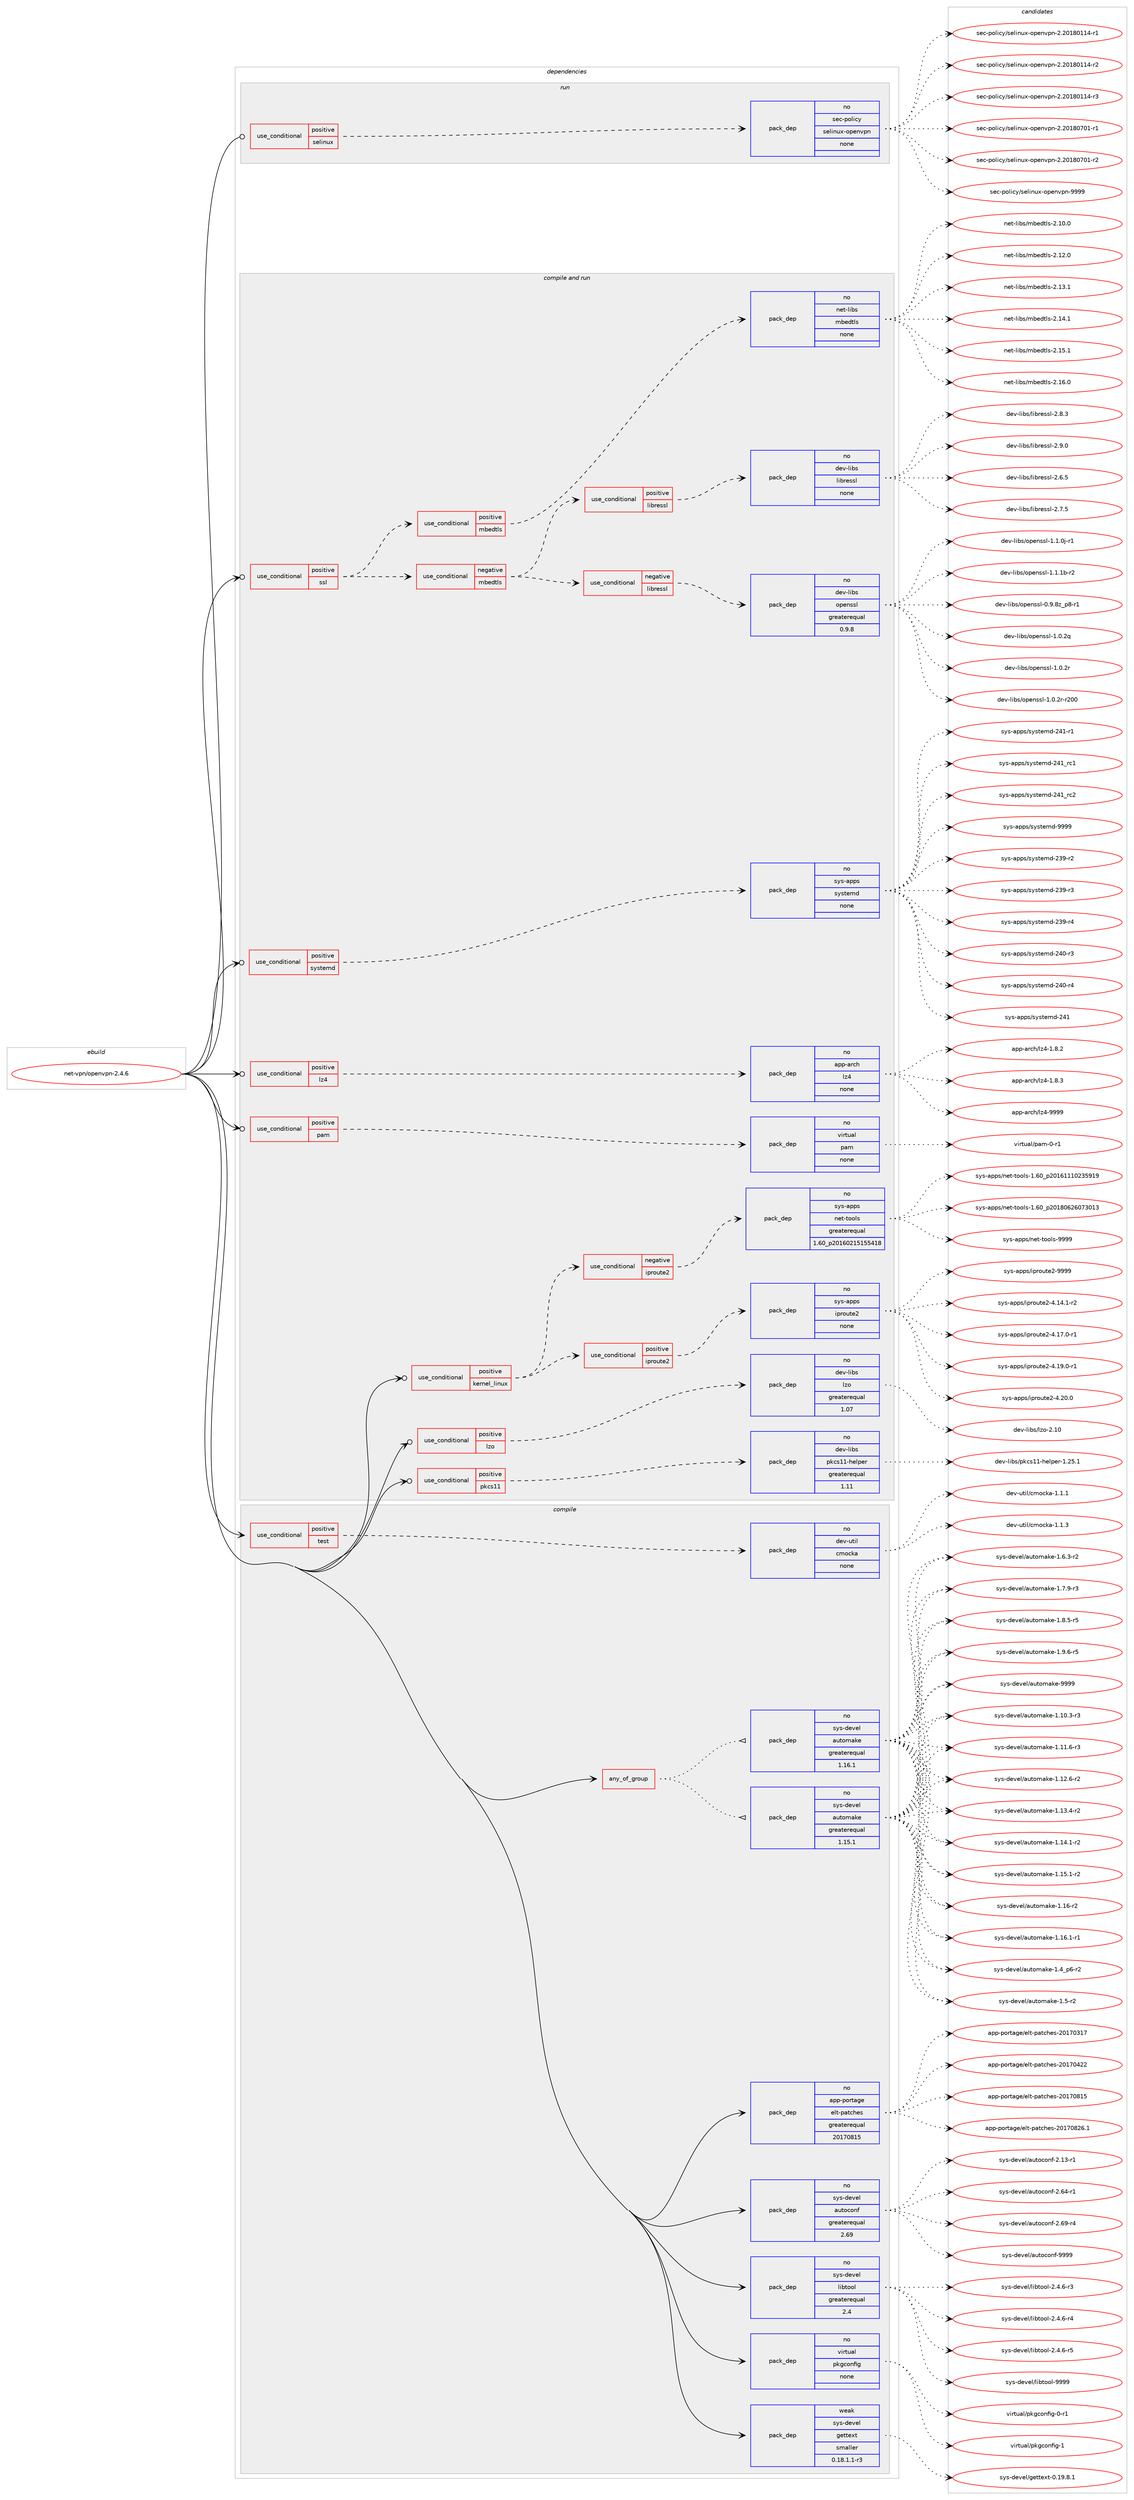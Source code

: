 digraph prolog {

# *************
# Graph options
# *************

newrank=true;
concentrate=true;
compound=true;
graph [rankdir=LR,fontname=Helvetica,fontsize=10,ranksep=1.5];#, ranksep=2.5, nodesep=0.2];
edge  [arrowhead=vee];
node  [fontname=Helvetica,fontsize=10];

# **********
# The ebuild
# **********

subgraph cluster_leftcol {
color=gray;
rank=same;
label=<<i>ebuild</i>>;
id [label="net-vpn/openvpn-2.4.6", color=red, width=4, href="../net-vpn/openvpn-2.4.6.svg"];
}

# ****************
# The dependencies
# ****************

subgraph cluster_midcol {
color=gray;
label=<<i>dependencies</i>>;
subgraph cluster_compile {
fillcolor="#eeeeee";
style=filled;
label=<<i>compile</i>>;
subgraph any26636 {
dependency1679045 [label=<<TABLE BORDER="0" CELLBORDER="1" CELLSPACING="0" CELLPADDING="4"><TR><TD CELLPADDING="10">any_of_group</TD></TR></TABLE>>, shape=none, color=red];subgraph pack1200691 {
dependency1679046 [label=<<TABLE BORDER="0" CELLBORDER="1" CELLSPACING="0" CELLPADDING="4" WIDTH="220"><TR><TD ROWSPAN="6" CELLPADDING="30">pack_dep</TD></TR><TR><TD WIDTH="110">no</TD></TR><TR><TD>sys-devel</TD></TR><TR><TD>automake</TD></TR><TR><TD>greaterequal</TD></TR><TR><TD>1.16.1</TD></TR></TABLE>>, shape=none, color=blue];
}
dependency1679045:e -> dependency1679046:w [weight=20,style="dotted",arrowhead="oinv"];
subgraph pack1200692 {
dependency1679047 [label=<<TABLE BORDER="0" CELLBORDER="1" CELLSPACING="0" CELLPADDING="4" WIDTH="220"><TR><TD ROWSPAN="6" CELLPADDING="30">pack_dep</TD></TR><TR><TD WIDTH="110">no</TD></TR><TR><TD>sys-devel</TD></TR><TR><TD>automake</TD></TR><TR><TD>greaterequal</TD></TR><TR><TD>1.15.1</TD></TR></TABLE>>, shape=none, color=blue];
}
dependency1679045:e -> dependency1679047:w [weight=20,style="dotted",arrowhead="oinv"];
}
id:e -> dependency1679045:w [weight=20,style="solid",arrowhead="vee"];
subgraph cond450879 {
dependency1679048 [label=<<TABLE BORDER="0" CELLBORDER="1" CELLSPACING="0" CELLPADDING="4"><TR><TD ROWSPAN="3" CELLPADDING="10">use_conditional</TD></TR><TR><TD>positive</TD></TR><TR><TD>test</TD></TR></TABLE>>, shape=none, color=red];
subgraph pack1200693 {
dependency1679049 [label=<<TABLE BORDER="0" CELLBORDER="1" CELLSPACING="0" CELLPADDING="4" WIDTH="220"><TR><TD ROWSPAN="6" CELLPADDING="30">pack_dep</TD></TR><TR><TD WIDTH="110">no</TD></TR><TR><TD>dev-util</TD></TR><TR><TD>cmocka</TD></TR><TR><TD>none</TD></TR><TR><TD></TD></TR></TABLE>>, shape=none, color=blue];
}
dependency1679048:e -> dependency1679049:w [weight=20,style="dashed",arrowhead="vee"];
}
id:e -> dependency1679048:w [weight=20,style="solid",arrowhead="vee"];
subgraph pack1200694 {
dependency1679050 [label=<<TABLE BORDER="0" CELLBORDER="1" CELLSPACING="0" CELLPADDING="4" WIDTH="220"><TR><TD ROWSPAN="6" CELLPADDING="30">pack_dep</TD></TR><TR><TD WIDTH="110">no</TD></TR><TR><TD>app-portage</TD></TR><TR><TD>elt-patches</TD></TR><TR><TD>greaterequal</TD></TR><TR><TD>20170815</TD></TR></TABLE>>, shape=none, color=blue];
}
id:e -> dependency1679050:w [weight=20,style="solid",arrowhead="vee"];
subgraph pack1200695 {
dependency1679051 [label=<<TABLE BORDER="0" CELLBORDER="1" CELLSPACING="0" CELLPADDING="4" WIDTH="220"><TR><TD ROWSPAN="6" CELLPADDING="30">pack_dep</TD></TR><TR><TD WIDTH="110">no</TD></TR><TR><TD>sys-devel</TD></TR><TR><TD>autoconf</TD></TR><TR><TD>greaterequal</TD></TR><TR><TD>2.69</TD></TR></TABLE>>, shape=none, color=blue];
}
id:e -> dependency1679051:w [weight=20,style="solid",arrowhead="vee"];
subgraph pack1200696 {
dependency1679052 [label=<<TABLE BORDER="0" CELLBORDER="1" CELLSPACING="0" CELLPADDING="4" WIDTH="220"><TR><TD ROWSPAN="6" CELLPADDING="30">pack_dep</TD></TR><TR><TD WIDTH="110">no</TD></TR><TR><TD>sys-devel</TD></TR><TR><TD>libtool</TD></TR><TR><TD>greaterequal</TD></TR><TR><TD>2.4</TD></TR></TABLE>>, shape=none, color=blue];
}
id:e -> dependency1679052:w [weight=20,style="solid",arrowhead="vee"];
subgraph pack1200697 {
dependency1679053 [label=<<TABLE BORDER="0" CELLBORDER="1" CELLSPACING="0" CELLPADDING="4" WIDTH="220"><TR><TD ROWSPAN="6" CELLPADDING="30">pack_dep</TD></TR><TR><TD WIDTH="110">no</TD></TR><TR><TD>virtual</TD></TR><TR><TD>pkgconfig</TD></TR><TR><TD>none</TD></TR><TR><TD></TD></TR></TABLE>>, shape=none, color=blue];
}
id:e -> dependency1679053:w [weight=20,style="solid",arrowhead="vee"];
subgraph pack1200698 {
dependency1679054 [label=<<TABLE BORDER="0" CELLBORDER="1" CELLSPACING="0" CELLPADDING="4" WIDTH="220"><TR><TD ROWSPAN="6" CELLPADDING="30">pack_dep</TD></TR><TR><TD WIDTH="110">weak</TD></TR><TR><TD>sys-devel</TD></TR><TR><TD>gettext</TD></TR><TR><TD>smaller</TD></TR><TR><TD>0.18.1.1-r3</TD></TR></TABLE>>, shape=none, color=blue];
}
id:e -> dependency1679054:w [weight=20,style="solid",arrowhead="vee"];
}
subgraph cluster_compileandrun {
fillcolor="#eeeeee";
style=filled;
label=<<i>compile and run</i>>;
subgraph cond450880 {
dependency1679055 [label=<<TABLE BORDER="0" CELLBORDER="1" CELLSPACING="0" CELLPADDING="4"><TR><TD ROWSPAN="3" CELLPADDING="10">use_conditional</TD></TR><TR><TD>positive</TD></TR><TR><TD>kernel_linux</TD></TR></TABLE>>, shape=none, color=red];
subgraph cond450881 {
dependency1679056 [label=<<TABLE BORDER="0" CELLBORDER="1" CELLSPACING="0" CELLPADDING="4"><TR><TD ROWSPAN="3" CELLPADDING="10">use_conditional</TD></TR><TR><TD>positive</TD></TR><TR><TD>iproute2</TD></TR></TABLE>>, shape=none, color=red];
subgraph pack1200699 {
dependency1679057 [label=<<TABLE BORDER="0" CELLBORDER="1" CELLSPACING="0" CELLPADDING="4" WIDTH="220"><TR><TD ROWSPAN="6" CELLPADDING="30">pack_dep</TD></TR><TR><TD WIDTH="110">no</TD></TR><TR><TD>sys-apps</TD></TR><TR><TD>iproute2</TD></TR><TR><TD>none</TD></TR><TR><TD></TD></TR></TABLE>>, shape=none, color=blue];
}
dependency1679056:e -> dependency1679057:w [weight=20,style="dashed",arrowhead="vee"];
}
dependency1679055:e -> dependency1679056:w [weight=20,style="dashed",arrowhead="vee"];
subgraph cond450882 {
dependency1679058 [label=<<TABLE BORDER="0" CELLBORDER="1" CELLSPACING="0" CELLPADDING="4"><TR><TD ROWSPAN="3" CELLPADDING="10">use_conditional</TD></TR><TR><TD>negative</TD></TR><TR><TD>iproute2</TD></TR></TABLE>>, shape=none, color=red];
subgraph pack1200700 {
dependency1679059 [label=<<TABLE BORDER="0" CELLBORDER="1" CELLSPACING="0" CELLPADDING="4" WIDTH="220"><TR><TD ROWSPAN="6" CELLPADDING="30">pack_dep</TD></TR><TR><TD WIDTH="110">no</TD></TR><TR><TD>sys-apps</TD></TR><TR><TD>net-tools</TD></TR><TR><TD>greaterequal</TD></TR><TR><TD>1.60_p20160215155418</TD></TR></TABLE>>, shape=none, color=blue];
}
dependency1679058:e -> dependency1679059:w [weight=20,style="dashed",arrowhead="vee"];
}
dependency1679055:e -> dependency1679058:w [weight=20,style="dashed",arrowhead="vee"];
}
id:e -> dependency1679055:w [weight=20,style="solid",arrowhead="odotvee"];
subgraph cond450883 {
dependency1679060 [label=<<TABLE BORDER="0" CELLBORDER="1" CELLSPACING="0" CELLPADDING="4"><TR><TD ROWSPAN="3" CELLPADDING="10">use_conditional</TD></TR><TR><TD>positive</TD></TR><TR><TD>lz4</TD></TR></TABLE>>, shape=none, color=red];
subgraph pack1200701 {
dependency1679061 [label=<<TABLE BORDER="0" CELLBORDER="1" CELLSPACING="0" CELLPADDING="4" WIDTH="220"><TR><TD ROWSPAN="6" CELLPADDING="30">pack_dep</TD></TR><TR><TD WIDTH="110">no</TD></TR><TR><TD>app-arch</TD></TR><TR><TD>lz4</TD></TR><TR><TD>none</TD></TR><TR><TD></TD></TR></TABLE>>, shape=none, color=blue];
}
dependency1679060:e -> dependency1679061:w [weight=20,style="dashed",arrowhead="vee"];
}
id:e -> dependency1679060:w [weight=20,style="solid",arrowhead="odotvee"];
subgraph cond450884 {
dependency1679062 [label=<<TABLE BORDER="0" CELLBORDER="1" CELLSPACING="0" CELLPADDING="4"><TR><TD ROWSPAN="3" CELLPADDING="10">use_conditional</TD></TR><TR><TD>positive</TD></TR><TR><TD>lzo</TD></TR></TABLE>>, shape=none, color=red];
subgraph pack1200702 {
dependency1679063 [label=<<TABLE BORDER="0" CELLBORDER="1" CELLSPACING="0" CELLPADDING="4" WIDTH="220"><TR><TD ROWSPAN="6" CELLPADDING="30">pack_dep</TD></TR><TR><TD WIDTH="110">no</TD></TR><TR><TD>dev-libs</TD></TR><TR><TD>lzo</TD></TR><TR><TD>greaterequal</TD></TR><TR><TD>1.07</TD></TR></TABLE>>, shape=none, color=blue];
}
dependency1679062:e -> dependency1679063:w [weight=20,style="dashed",arrowhead="vee"];
}
id:e -> dependency1679062:w [weight=20,style="solid",arrowhead="odotvee"];
subgraph cond450885 {
dependency1679064 [label=<<TABLE BORDER="0" CELLBORDER="1" CELLSPACING="0" CELLPADDING="4"><TR><TD ROWSPAN="3" CELLPADDING="10">use_conditional</TD></TR><TR><TD>positive</TD></TR><TR><TD>pam</TD></TR></TABLE>>, shape=none, color=red];
subgraph pack1200703 {
dependency1679065 [label=<<TABLE BORDER="0" CELLBORDER="1" CELLSPACING="0" CELLPADDING="4" WIDTH="220"><TR><TD ROWSPAN="6" CELLPADDING="30">pack_dep</TD></TR><TR><TD WIDTH="110">no</TD></TR><TR><TD>virtual</TD></TR><TR><TD>pam</TD></TR><TR><TD>none</TD></TR><TR><TD></TD></TR></TABLE>>, shape=none, color=blue];
}
dependency1679064:e -> dependency1679065:w [weight=20,style="dashed",arrowhead="vee"];
}
id:e -> dependency1679064:w [weight=20,style="solid",arrowhead="odotvee"];
subgraph cond450886 {
dependency1679066 [label=<<TABLE BORDER="0" CELLBORDER="1" CELLSPACING="0" CELLPADDING="4"><TR><TD ROWSPAN="3" CELLPADDING="10">use_conditional</TD></TR><TR><TD>positive</TD></TR><TR><TD>pkcs11</TD></TR></TABLE>>, shape=none, color=red];
subgraph pack1200704 {
dependency1679067 [label=<<TABLE BORDER="0" CELLBORDER="1" CELLSPACING="0" CELLPADDING="4" WIDTH="220"><TR><TD ROWSPAN="6" CELLPADDING="30">pack_dep</TD></TR><TR><TD WIDTH="110">no</TD></TR><TR><TD>dev-libs</TD></TR><TR><TD>pkcs11-helper</TD></TR><TR><TD>greaterequal</TD></TR><TR><TD>1.11</TD></TR></TABLE>>, shape=none, color=blue];
}
dependency1679066:e -> dependency1679067:w [weight=20,style="dashed",arrowhead="vee"];
}
id:e -> dependency1679066:w [weight=20,style="solid",arrowhead="odotvee"];
subgraph cond450887 {
dependency1679068 [label=<<TABLE BORDER="0" CELLBORDER="1" CELLSPACING="0" CELLPADDING="4"><TR><TD ROWSPAN="3" CELLPADDING="10">use_conditional</TD></TR><TR><TD>positive</TD></TR><TR><TD>ssl</TD></TR></TABLE>>, shape=none, color=red];
subgraph cond450888 {
dependency1679069 [label=<<TABLE BORDER="0" CELLBORDER="1" CELLSPACING="0" CELLPADDING="4"><TR><TD ROWSPAN="3" CELLPADDING="10">use_conditional</TD></TR><TR><TD>negative</TD></TR><TR><TD>mbedtls</TD></TR></TABLE>>, shape=none, color=red];
subgraph cond450889 {
dependency1679070 [label=<<TABLE BORDER="0" CELLBORDER="1" CELLSPACING="0" CELLPADDING="4"><TR><TD ROWSPAN="3" CELLPADDING="10">use_conditional</TD></TR><TR><TD>negative</TD></TR><TR><TD>libressl</TD></TR></TABLE>>, shape=none, color=red];
subgraph pack1200705 {
dependency1679071 [label=<<TABLE BORDER="0" CELLBORDER="1" CELLSPACING="0" CELLPADDING="4" WIDTH="220"><TR><TD ROWSPAN="6" CELLPADDING="30">pack_dep</TD></TR><TR><TD WIDTH="110">no</TD></TR><TR><TD>dev-libs</TD></TR><TR><TD>openssl</TD></TR><TR><TD>greaterequal</TD></TR><TR><TD>0.9.8</TD></TR></TABLE>>, shape=none, color=blue];
}
dependency1679070:e -> dependency1679071:w [weight=20,style="dashed",arrowhead="vee"];
}
dependency1679069:e -> dependency1679070:w [weight=20,style="dashed",arrowhead="vee"];
subgraph cond450890 {
dependency1679072 [label=<<TABLE BORDER="0" CELLBORDER="1" CELLSPACING="0" CELLPADDING="4"><TR><TD ROWSPAN="3" CELLPADDING="10">use_conditional</TD></TR><TR><TD>positive</TD></TR><TR><TD>libressl</TD></TR></TABLE>>, shape=none, color=red];
subgraph pack1200706 {
dependency1679073 [label=<<TABLE BORDER="0" CELLBORDER="1" CELLSPACING="0" CELLPADDING="4" WIDTH="220"><TR><TD ROWSPAN="6" CELLPADDING="30">pack_dep</TD></TR><TR><TD WIDTH="110">no</TD></TR><TR><TD>dev-libs</TD></TR><TR><TD>libressl</TD></TR><TR><TD>none</TD></TR><TR><TD></TD></TR></TABLE>>, shape=none, color=blue];
}
dependency1679072:e -> dependency1679073:w [weight=20,style="dashed",arrowhead="vee"];
}
dependency1679069:e -> dependency1679072:w [weight=20,style="dashed",arrowhead="vee"];
}
dependency1679068:e -> dependency1679069:w [weight=20,style="dashed",arrowhead="vee"];
subgraph cond450891 {
dependency1679074 [label=<<TABLE BORDER="0" CELLBORDER="1" CELLSPACING="0" CELLPADDING="4"><TR><TD ROWSPAN="3" CELLPADDING="10">use_conditional</TD></TR><TR><TD>positive</TD></TR><TR><TD>mbedtls</TD></TR></TABLE>>, shape=none, color=red];
subgraph pack1200707 {
dependency1679075 [label=<<TABLE BORDER="0" CELLBORDER="1" CELLSPACING="0" CELLPADDING="4" WIDTH="220"><TR><TD ROWSPAN="6" CELLPADDING="30">pack_dep</TD></TR><TR><TD WIDTH="110">no</TD></TR><TR><TD>net-libs</TD></TR><TR><TD>mbedtls</TD></TR><TR><TD>none</TD></TR><TR><TD></TD></TR></TABLE>>, shape=none, color=blue];
}
dependency1679074:e -> dependency1679075:w [weight=20,style="dashed",arrowhead="vee"];
}
dependency1679068:e -> dependency1679074:w [weight=20,style="dashed",arrowhead="vee"];
}
id:e -> dependency1679068:w [weight=20,style="solid",arrowhead="odotvee"];
subgraph cond450892 {
dependency1679076 [label=<<TABLE BORDER="0" CELLBORDER="1" CELLSPACING="0" CELLPADDING="4"><TR><TD ROWSPAN="3" CELLPADDING="10">use_conditional</TD></TR><TR><TD>positive</TD></TR><TR><TD>systemd</TD></TR></TABLE>>, shape=none, color=red];
subgraph pack1200708 {
dependency1679077 [label=<<TABLE BORDER="0" CELLBORDER="1" CELLSPACING="0" CELLPADDING="4" WIDTH="220"><TR><TD ROWSPAN="6" CELLPADDING="30">pack_dep</TD></TR><TR><TD WIDTH="110">no</TD></TR><TR><TD>sys-apps</TD></TR><TR><TD>systemd</TD></TR><TR><TD>none</TD></TR><TR><TD></TD></TR></TABLE>>, shape=none, color=blue];
}
dependency1679076:e -> dependency1679077:w [weight=20,style="dashed",arrowhead="vee"];
}
id:e -> dependency1679076:w [weight=20,style="solid",arrowhead="odotvee"];
}
subgraph cluster_run {
fillcolor="#eeeeee";
style=filled;
label=<<i>run</i>>;
subgraph cond450893 {
dependency1679078 [label=<<TABLE BORDER="0" CELLBORDER="1" CELLSPACING="0" CELLPADDING="4"><TR><TD ROWSPAN="3" CELLPADDING="10">use_conditional</TD></TR><TR><TD>positive</TD></TR><TR><TD>selinux</TD></TR></TABLE>>, shape=none, color=red];
subgraph pack1200709 {
dependency1679079 [label=<<TABLE BORDER="0" CELLBORDER="1" CELLSPACING="0" CELLPADDING="4" WIDTH="220"><TR><TD ROWSPAN="6" CELLPADDING="30">pack_dep</TD></TR><TR><TD WIDTH="110">no</TD></TR><TR><TD>sec-policy</TD></TR><TR><TD>selinux-openvpn</TD></TR><TR><TD>none</TD></TR><TR><TD></TD></TR></TABLE>>, shape=none, color=blue];
}
dependency1679078:e -> dependency1679079:w [weight=20,style="dashed",arrowhead="vee"];
}
id:e -> dependency1679078:w [weight=20,style="solid",arrowhead="odot"];
}
}

# **************
# The candidates
# **************

subgraph cluster_choices {
rank=same;
color=gray;
label=<<i>candidates</i>>;

subgraph choice1200691 {
color=black;
nodesep=1;
choice11512111545100101118101108479711711611110997107101454946494846514511451 [label="sys-devel/automake-1.10.3-r3", color=red, width=4,href="../sys-devel/automake-1.10.3-r3.svg"];
choice11512111545100101118101108479711711611110997107101454946494946544511451 [label="sys-devel/automake-1.11.6-r3", color=red, width=4,href="../sys-devel/automake-1.11.6-r3.svg"];
choice11512111545100101118101108479711711611110997107101454946495046544511450 [label="sys-devel/automake-1.12.6-r2", color=red, width=4,href="../sys-devel/automake-1.12.6-r2.svg"];
choice11512111545100101118101108479711711611110997107101454946495146524511450 [label="sys-devel/automake-1.13.4-r2", color=red, width=4,href="../sys-devel/automake-1.13.4-r2.svg"];
choice11512111545100101118101108479711711611110997107101454946495246494511450 [label="sys-devel/automake-1.14.1-r2", color=red, width=4,href="../sys-devel/automake-1.14.1-r2.svg"];
choice11512111545100101118101108479711711611110997107101454946495346494511450 [label="sys-devel/automake-1.15.1-r2", color=red, width=4,href="../sys-devel/automake-1.15.1-r2.svg"];
choice1151211154510010111810110847971171161111099710710145494649544511450 [label="sys-devel/automake-1.16-r2", color=red, width=4,href="../sys-devel/automake-1.16-r2.svg"];
choice11512111545100101118101108479711711611110997107101454946495446494511449 [label="sys-devel/automake-1.16.1-r1", color=red, width=4,href="../sys-devel/automake-1.16.1-r1.svg"];
choice115121115451001011181011084797117116111109971071014549465295112544511450 [label="sys-devel/automake-1.4_p6-r2", color=red, width=4,href="../sys-devel/automake-1.4_p6-r2.svg"];
choice11512111545100101118101108479711711611110997107101454946534511450 [label="sys-devel/automake-1.5-r2", color=red, width=4,href="../sys-devel/automake-1.5-r2.svg"];
choice115121115451001011181011084797117116111109971071014549465446514511450 [label="sys-devel/automake-1.6.3-r2", color=red, width=4,href="../sys-devel/automake-1.6.3-r2.svg"];
choice115121115451001011181011084797117116111109971071014549465546574511451 [label="sys-devel/automake-1.7.9-r3", color=red, width=4,href="../sys-devel/automake-1.7.9-r3.svg"];
choice115121115451001011181011084797117116111109971071014549465646534511453 [label="sys-devel/automake-1.8.5-r5", color=red, width=4,href="../sys-devel/automake-1.8.5-r5.svg"];
choice115121115451001011181011084797117116111109971071014549465746544511453 [label="sys-devel/automake-1.9.6-r5", color=red, width=4,href="../sys-devel/automake-1.9.6-r5.svg"];
choice115121115451001011181011084797117116111109971071014557575757 [label="sys-devel/automake-9999", color=red, width=4,href="../sys-devel/automake-9999.svg"];
dependency1679046:e -> choice11512111545100101118101108479711711611110997107101454946494846514511451:w [style=dotted,weight="100"];
dependency1679046:e -> choice11512111545100101118101108479711711611110997107101454946494946544511451:w [style=dotted,weight="100"];
dependency1679046:e -> choice11512111545100101118101108479711711611110997107101454946495046544511450:w [style=dotted,weight="100"];
dependency1679046:e -> choice11512111545100101118101108479711711611110997107101454946495146524511450:w [style=dotted,weight="100"];
dependency1679046:e -> choice11512111545100101118101108479711711611110997107101454946495246494511450:w [style=dotted,weight="100"];
dependency1679046:e -> choice11512111545100101118101108479711711611110997107101454946495346494511450:w [style=dotted,weight="100"];
dependency1679046:e -> choice1151211154510010111810110847971171161111099710710145494649544511450:w [style=dotted,weight="100"];
dependency1679046:e -> choice11512111545100101118101108479711711611110997107101454946495446494511449:w [style=dotted,weight="100"];
dependency1679046:e -> choice115121115451001011181011084797117116111109971071014549465295112544511450:w [style=dotted,weight="100"];
dependency1679046:e -> choice11512111545100101118101108479711711611110997107101454946534511450:w [style=dotted,weight="100"];
dependency1679046:e -> choice115121115451001011181011084797117116111109971071014549465446514511450:w [style=dotted,weight="100"];
dependency1679046:e -> choice115121115451001011181011084797117116111109971071014549465546574511451:w [style=dotted,weight="100"];
dependency1679046:e -> choice115121115451001011181011084797117116111109971071014549465646534511453:w [style=dotted,weight="100"];
dependency1679046:e -> choice115121115451001011181011084797117116111109971071014549465746544511453:w [style=dotted,weight="100"];
dependency1679046:e -> choice115121115451001011181011084797117116111109971071014557575757:w [style=dotted,weight="100"];
}
subgraph choice1200692 {
color=black;
nodesep=1;
choice11512111545100101118101108479711711611110997107101454946494846514511451 [label="sys-devel/automake-1.10.3-r3", color=red, width=4,href="../sys-devel/automake-1.10.3-r3.svg"];
choice11512111545100101118101108479711711611110997107101454946494946544511451 [label="sys-devel/automake-1.11.6-r3", color=red, width=4,href="../sys-devel/automake-1.11.6-r3.svg"];
choice11512111545100101118101108479711711611110997107101454946495046544511450 [label="sys-devel/automake-1.12.6-r2", color=red, width=4,href="../sys-devel/automake-1.12.6-r2.svg"];
choice11512111545100101118101108479711711611110997107101454946495146524511450 [label="sys-devel/automake-1.13.4-r2", color=red, width=4,href="../sys-devel/automake-1.13.4-r2.svg"];
choice11512111545100101118101108479711711611110997107101454946495246494511450 [label="sys-devel/automake-1.14.1-r2", color=red, width=4,href="../sys-devel/automake-1.14.1-r2.svg"];
choice11512111545100101118101108479711711611110997107101454946495346494511450 [label="sys-devel/automake-1.15.1-r2", color=red, width=4,href="../sys-devel/automake-1.15.1-r2.svg"];
choice1151211154510010111810110847971171161111099710710145494649544511450 [label="sys-devel/automake-1.16-r2", color=red, width=4,href="../sys-devel/automake-1.16-r2.svg"];
choice11512111545100101118101108479711711611110997107101454946495446494511449 [label="sys-devel/automake-1.16.1-r1", color=red, width=4,href="../sys-devel/automake-1.16.1-r1.svg"];
choice115121115451001011181011084797117116111109971071014549465295112544511450 [label="sys-devel/automake-1.4_p6-r2", color=red, width=4,href="../sys-devel/automake-1.4_p6-r2.svg"];
choice11512111545100101118101108479711711611110997107101454946534511450 [label="sys-devel/automake-1.5-r2", color=red, width=4,href="../sys-devel/automake-1.5-r2.svg"];
choice115121115451001011181011084797117116111109971071014549465446514511450 [label="sys-devel/automake-1.6.3-r2", color=red, width=4,href="../sys-devel/automake-1.6.3-r2.svg"];
choice115121115451001011181011084797117116111109971071014549465546574511451 [label="sys-devel/automake-1.7.9-r3", color=red, width=4,href="../sys-devel/automake-1.7.9-r3.svg"];
choice115121115451001011181011084797117116111109971071014549465646534511453 [label="sys-devel/automake-1.8.5-r5", color=red, width=4,href="../sys-devel/automake-1.8.5-r5.svg"];
choice115121115451001011181011084797117116111109971071014549465746544511453 [label="sys-devel/automake-1.9.6-r5", color=red, width=4,href="../sys-devel/automake-1.9.6-r5.svg"];
choice115121115451001011181011084797117116111109971071014557575757 [label="sys-devel/automake-9999", color=red, width=4,href="../sys-devel/automake-9999.svg"];
dependency1679047:e -> choice11512111545100101118101108479711711611110997107101454946494846514511451:w [style=dotted,weight="100"];
dependency1679047:e -> choice11512111545100101118101108479711711611110997107101454946494946544511451:w [style=dotted,weight="100"];
dependency1679047:e -> choice11512111545100101118101108479711711611110997107101454946495046544511450:w [style=dotted,weight="100"];
dependency1679047:e -> choice11512111545100101118101108479711711611110997107101454946495146524511450:w [style=dotted,weight="100"];
dependency1679047:e -> choice11512111545100101118101108479711711611110997107101454946495246494511450:w [style=dotted,weight="100"];
dependency1679047:e -> choice11512111545100101118101108479711711611110997107101454946495346494511450:w [style=dotted,weight="100"];
dependency1679047:e -> choice1151211154510010111810110847971171161111099710710145494649544511450:w [style=dotted,weight="100"];
dependency1679047:e -> choice11512111545100101118101108479711711611110997107101454946495446494511449:w [style=dotted,weight="100"];
dependency1679047:e -> choice115121115451001011181011084797117116111109971071014549465295112544511450:w [style=dotted,weight="100"];
dependency1679047:e -> choice11512111545100101118101108479711711611110997107101454946534511450:w [style=dotted,weight="100"];
dependency1679047:e -> choice115121115451001011181011084797117116111109971071014549465446514511450:w [style=dotted,weight="100"];
dependency1679047:e -> choice115121115451001011181011084797117116111109971071014549465546574511451:w [style=dotted,weight="100"];
dependency1679047:e -> choice115121115451001011181011084797117116111109971071014549465646534511453:w [style=dotted,weight="100"];
dependency1679047:e -> choice115121115451001011181011084797117116111109971071014549465746544511453:w [style=dotted,weight="100"];
dependency1679047:e -> choice115121115451001011181011084797117116111109971071014557575757:w [style=dotted,weight="100"];
}
subgraph choice1200693 {
color=black;
nodesep=1;
choice1001011184511711610510847991091119910797454946494649 [label="dev-util/cmocka-1.1.1", color=red, width=4,href="../dev-util/cmocka-1.1.1.svg"];
choice1001011184511711610510847991091119910797454946494651 [label="dev-util/cmocka-1.1.3", color=red, width=4,href="../dev-util/cmocka-1.1.3.svg"];
dependency1679049:e -> choice1001011184511711610510847991091119910797454946494649:w [style=dotted,weight="100"];
dependency1679049:e -> choice1001011184511711610510847991091119910797454946494651:w [style=dotted,weight="100"];
}
subgraph choice1200694 {
color=black;
nodesep=1;
choice97112112451121111141169710310147101108116451129711699104101115455048495548514955 [label="app-portage/elt-patches-20170317", color=red, width=4,href="../app-portage/elt-patches-20170317.svg"];
choice97112112451121111141169710310147101108116451129711699104101115455048495548525050 [label="app-portage/elt-patches-20170422", color=red, width=4,href="../app-portage/elt-patches-20170422.svg"];
choice97112112451121111141169710310147101108116451129711699104101115455048495548564953 [label="app-portage/elt-patches-20170815", color=red, width=4,href="../app-portage/elt-patches-20170815.svg"];
choice971121124511211111411697103101471011081164511297116991041011154550484955485650544649 [label="app-portage/elt-patches-20170826.1", color=red, width=4,href="../app-portage/elt-patches-20170826.1.svg"];
dependency1679050:e -> choice97112112451121111141169710310147101108116451129711699104101115455048495548514955:w [style=dotted,weight="100"];
dependency1679050:e -> choice97112112451121111141169710310147101108116451129711699104101115455048495548525050:w [style=dotted,weight="100"];
dependency1679050:e -> choice97112112451121111141169710310147101108116451129711699104101115455048495548564953:w [style=dotted,weight="100"];
dependency1679050:e -> choice971121124511211111411697103101471011081164511297116991041011154550484955485650544649:w [style=dotted,weight="100"];
}
subgraph choice1200695 {
color=black;
nodesep=1;
choice1151211154510010111810110847971171161119911111010245504649514511449 [label="sys-devel/autoconf-2.13-r1", color=red, width=4,href="../sys-devel/autoconf-2.13-r1.svg"];
choice1151211154510010111810110847971171161119911111010245504654524511449 [label="sys-devel/autoconf-2.64-r1", color=red, width=4,href="../sys-devel/autoconf-2.64-r1.svg"];
choice1151211154510010111810110847971171161119911111010245504654574511452 [label="sys-devel/autoconf-2.69-r4", color=red, width=4,href="../sys-devel/autoconf-2.69-r4.svg"];
choice115121115451001011181011084797117116111991111101024557575757 [label="sys-devel/autoconf-9999", color=red, width=4,href="../sys-devel/autoconf-9999.svg"];
dependency1679051:e -> choice1151211154510010111810110847971171161119911111010245504649514511449:w [style=dotted,weight="100"];
dependency1679051:e -> choice1151211154510010111810110847971171161119911111010245504654524511449:w [style=dotted,weight="100"];
dependency1679051:e -> choice1151211154510010111810110847971171161119911111010245504654574511452:w [style=dotted,weight="100"];
dependency1679051:e -> choice115121115451001011181011084797117116111991111101024557575757:w [style=dotted,weight="100"];
}
subgraph choice1200696 {
color=black;
nodesep=1;
choice1151211154510010111810110847108105981161111111084550465246544511451 [label="sys-devel/libtool-2.4.6-r3", color=red, width=4,href="../sys-devel/libtool-2.4.6-r3.svg"];
choice1151211154510010111810110847108105981161111111084550465246544511452 [label="sys-devel/libtool-2.4.6-r4", color=red, width=4,href="../sys-devel/libtool-2.4.6-r4.svg"];
choice1151211154510010111810110847108105981161111111084550465246544511453 [label="sys-devel/libtool-2.4.6-r5", color=red, width=4,href="../sys-devel/libtool-2.4.6-r5.svg"];
choice1151211154510010111810110847108105981161111111084557575757 [label="sys-devel/libtool-9999", color=red, width=4,href="../sys-devel/libtool-9999.svg"];
dependency1679052:e -> choice1151211154510010111810110847108105981161111111084550465246544511451:w [style=dotted,weight="100"];
dependency1679052:e -> choice1151211154510010111810110847108105981161111111084550465246544511452:w [style=dotted,weight="100"];
dependency1679052:e -> choice1151211154510010111810110847108105981161111111084550465246544511453:w [style=dotted,weight="100"];
dependency1679052:e -> choice1151211154510010111810110847108105981161111111084557575757:w [style=dotted,weight="100"];
}
subgraph choice1200697 {
color=black;
nodesep=1;
choice11810511411611797108471121071039911111010210510345484511449 [label="virtual/pkgconfig-0-r1", color=red, width=4,href="../virtual/pkgconfig-0-r1.svg"];
choice1181051141161179710847112107103991111101021051034549 [label="virtual/pkgconfig-1", color=red, width=4,href="../virtual/pkgconfig-1.svg"];
dependency1679053:e -> choice11810511411611797108471121071039911111010210510345484511449:w [style=dotted,weight="100"];
dependency1679053:e -> choice1181051141161179710847112107103991111101021051034549:w [style=dotted,weight="100"];
}
subgraph choice1200698 {
color=black;
nodesep=1;
choice1151211154510010111810110847103101116116101120116454846495746564649 [label="sys-devel/gettext-0.19.8.1", color=red, width=4,href="../sys-devel/gettext-0.19.8.1.svg"];
dependency1679054:e -> choice1151211154510010111810110847103101116116101120116454846495746564649:w [style=dotted,weight="100"];
}
subgraph choice1200699 {
color=black;
nodesep=1;
choice11512111545971121121154710511211411111711610150455246495246494511450 [label="sys-apps/iproute2-4.14.1-r2", color=red, width=4,href="../sys-apps/iproute2-4.14.1-r2.svg"];
choice11512111545971121121154710511211411111711610150455246495546484511449 [label="sys-apps/iproute2-4.17.0-r1", color=red, width=4,href="../sys-apps/iproute2-4.17.0-r1.svg"];
choice11512111545971121121154710511211411111711610150455246495746484511449 [label="sys-apps/iproute2-4.19.0-r1", color=red, width=4,href="../sys-apps/iproute2-4.19.0-r1.svg"];
choice1151211154597112112115471051121141111171161015045524650484648 [label="sys-apps/iproute2-4.20.0", color=red, width=4,href="../sys-apps/iproute2-4.20.0.svg"];
choice115121115459711211211547105112114111117116101504557575757 [label="sys-apps/iproute2-9999", color=red, width=4,href="../sys-apps/iproute2-9999.svg"];
dependency1679057:e -> choice11512111545971121121154710511211411111711610150455246495246494511450:w [style=dotted,weight="100"];
dependency1679057:e -> choice11512111545971121121154710511211411111711610150455246495546484511449:w [style=dotted,weight="100"];
dependency1679057:e -> choice11512111545971121121154710511211411111711610150455246495746484511449:w [style=dotted,weight="100"];
dependency1679057:e -> choice1151211154597112112115471051121141111171161015045524650484648:w [style=dotted,weight="100"];
dependency1679057:e -> choice115121115459711211211547105112114111117116101504557575757:w [style=dotted,weight="100"];
}
subgraph choice1200700 {
color=black;
nodesep=1;
choice115121115459711211211547110101116451161111111081154549465448951125048495449494948505153574957 [label="sys-apps/net-tools-1.60_p20161110235919", color=red, width=4,href="../sys-apps/net-tools-1.60_p20161110235919.svg"];
choice115121115459711211211547110101116451161111111081154549465448951125048495648545054485551484951 [label="sys-apps/net-tools-1.60_p20180626073013", color=red, width=4,href="../sys-apps/net-tools-1.60_p20180626073013.svg"];
choice115121115459711211211547110101116451161111111081154557575757 [label="sys-apps/net-tools-9999", color=red, width=4,href="../sys-apps/net-tools-9999.svg"];
dependency1679059:e -> choice115121115459711211211547110101116451161111111081154549465448951125048495449494948505153574957:w [style=dotted,weight="100"];
dependency1679059:e -> choice115121115459711211211547110101116451161111111081154549465448951125048495648545054485551484951:w [style=dotted,weight="100"];
dependency1679059:e -> choice115121115459711211211547110101116451161111111081154557575757:w [style=dotted,weight="100"];
}
subgraph choice1200701 {
color=black;
nodesep=1;
choice971121124597114991044710812252454946564650 [label="app-arch/lz4-1.8.2", color=red, width=4,href="../app-arch/lz4-1.8.2.svg"];
choice971121124597114991044710812252454946564651 [label="app-arch/lz4-1.8.3", color=red, width=4,href="../app-arch/lz4-1.8.3.svg"];
choice9711211245971149910447108122524557575757 [label="app-arch/lz4-9999", color=red, width=4,href="../app-arch/lz4-9999.svg"];
dependency1679061:e -> choice971121124597114991044710812252454946564650:w [style=dotted,weight="100"];
dependency1679061:e -> choice971121124597114991044710812252454946564651:w [style=dotted,weight="100"];
dependency1679061:e -> choice9711211245971149910447108122524557575757:w [style=dotted,weight="100"];
}
subgraph choice1200702 {
color=black;
nodesep=1;
choice1001011184510810598115471081221114550464948 [label="dev-libs/lzo-2.10", color=red, width=4,href="../dev-libs/lzo-2.10.svg"];
dependency1679063:e -> choice1001011184510810598115471081221114550464948:w [style=dotted,weight="100"];
}
subgraph choice1200703 {
color=black;
nodesep=1;
choice11810511411611797108471129710945484511449 [label="virtual/pam-0-r1", color=red, width=4,href="../virtual/pam-0-r1.svg"];
dependency1679065:e -> choice11810511411611797108471129710945484511449:w [style=dotted,weight="100"];
}
subgraph choice1200704 {
color=black;
nodesep=1;
choice1001011184510810598115471121079911549494510410110811210111445494650534649 [label="dev-libs/pkcs11-helper-1.25.1", color=red, width=4,href="../dev-libs/pkcs11-helper-1.25.1.svg"];
dependency1679067:e -> choice1001011184510810598115471121079911549494510410110811210111445494650534649:w [style=dotted,weight="100"];
}
subgraph choice1200705 {
color=black;
nodesep=1;
choice10010111845108105981154711111210111011511510845484657465612295112564511449 [label="dev-libs/openssl-0.9.8z_p8-r1", color=red, width=4,href="../dev-libs/openssl-0.9.8z_p8-r1.svg"];
choice100101118451081059811547111112101110115115108454946484650113 [label="dev-libs/openssl-1.0.2q", color=red, width=4,href="../dev-libs/openssl-1.0.2q.svg"];
choice100101118451081059811547111112101110115115108454946484650114 [label="dev-libs/openssl-1.0.2r", color=red, width=4,href="../dev-libs/openssl-1.0.2r.svg"];
choice10010111845108105981154711111210111011511510845494648465011445114504848 [label="dev-libs/openssl-1.0.2r-r200", color=red, width=4,href="../dev-libs/openssl-1.0.2r-r200.svg"];
choice1001011184510810598115471111121011101151151084549464946481064511449 [label="dev-libs/openssl-1.1.0j-r1", color=red, width=4,href="../dev-libs/openssl-1.1.0j-r1.svg"];
choice100101118451081059811547111112101110115115108454946494649984511450 [label="dev-libs/openssl-1.1.1b-r2", color=red, width=4,href="../dev-libs/openssl-1.1.1b-r2.svg"];
dependency1679071:e -> choice10010111845108105981154711111210111011511510845484657465612295112564511449:w [style=dotted,weight="100"];
dependency1679071:e -> choice100101118451081059811547111112101110115115108454946484650113:w [style=dotted,weight="100"];
dependency1679071:e -> choice100101118451081059811547111112101110115115108454946484650114:w [style=dotted,weight="100"];
dependency1679071:e -> choice10010111845108105981154711111210111011511510845494648465011445114504848:w [style=dotted,weight="100"];
dependency1679071:e -> choice1001011184510810598115471111121011101151151084549464946481064511449:w [style=dotted,weight="100"];
dependency1679071:e -> choice100101118451081059811547111112101110115115108454946494649984511450:w [style=dotted,weight="100"];
}
subgraph choice1200706 {
color=black;
nodesep=1;
choice10010111845108105981154710810598114101115115108455046544653 [label="dev-libs/libressl-2.6.5", color=red, width=4,href="../dev-libs/libressl-2.6.5.svg"];
choice10010111845108105981154710810598114101115115108455046554653 [label="dev-libs/libressl-2.7.5", color=red, width=4,href="../dev-libs/libressl-2.7.5.svg"];
choice10010111845108105981154710810598114101115115108455046564651 [label="dev-libs/libressl-2.8.3", color=red, width=4,href="../dev-libs/libressl-2.8.3.svg"];
choice10010111845108105981154710810598114101115115108455046574648 [label="dev-libs/libressl-2.9.0", color=red, width=4,href="../dev-libs/libressl-2.9.0.svg"];
dependency1679073:e -> choice10010111845108105981154710810598114101115115108455046544653:w [style=dotted,weight="100"];
dependency1679073:e -> choice10010111845108105981154710810598114101115115108455046554653:w [style=dotted,weight="100"];
dependency1679073:e -> choice10010111845108105981154710810598114101115115108455046564651:w [style=dotted,weight="100"];
dependency1679073:e -> choice10010111845108105981154710810598114101115115108455046574648:w [style=dotted,weight="100"];
}
subgraph choice1200707 {
color=black;
nodesep=1;
choice1101011164510810598115471099810110011610811545504649484648 [label="net-libs/mbedtls-2.10.0", color=red, width=4,href="../net-libs/mbedtls-2.10.0.svg"];
choice1101011164510810598115471099810110011610811545504649504648 [label="net-libs/mbedtls-2.12.0", color=red, width=4,href="../net-libs/mbedtls-2.12.0.svg"];
choice1101011164510810598115471099810110011610811545504649514649 [label="net-libs/mbedtls-2.13.1", color=red, width=4,href="../net-libs/mbedtls-2.13.1.svg"];
choice1101011164510810598115471099810110011610811545504649524649 [label="net-libs/mbedtls-2.14.1", color=red, width=4,href="../net-libs/mbedtls-2.14.1.svg"];
choice1101011164510810598115471099810110011610811545504649534649 [label="net-libs/mbedtls-2.15.1", color=red, width=4,href="../net-libs/mbedtls-2.15.1.svg"];
choice1101011164510810598115471099810110011610811545504649544648 [label="net-libs/mbedtls-2.16.0", color=red, width=4,href="../net-libs/mbedtls-2.16.0.svg"];
dependency1679075:e -> choice1101011164510810598115471099810110011610811545504649484648:w [style=dotted,weight="100"];
dependency1679075:e -> choice1101011164510810598115471099810110011610811545504649504648:w [style=dotted,weight="100"];
dependency1679075:e -> choice1101011164510810598115471099810110011610811545504649514649:w [style=dotted,weight="100"];
dependency1679075:e -> choice1101011164510810598115471099810110011610811545504649524649:w [style=dotted,weight="100"];
dependency1679075:e -> choice1101011164510810598115471099810110011610811545504649534649:w [style=dotted,weight="100"];
dependency1679075:e -> choice1101011164510810598115471099810110011610811545504649544648:w [style=dotted,weight="100"];
}
subgraph choice1200708 {
color=black;
nodesep=1;
choice115121115459711211211547115121115116101109100455051574511450 [label="sys-apps/systemd-239-r2", color=red, width=4,href="../sys-apps/systemd-239-r2.svg"];
choice115121115459711211211547115121115116101109100455051574511451 [label="sys-apps/systemd-239-r3", color=red, width=4,href="../sys-apps/systemd-239-r3.svg"];
choice115121115459711211211547115121115116101109100455051574511452 [label="sys-apps/systemd-239-r4", color=red, width=4,href="../sys-apps/systemd-239-r4.svg"];
choice115121115459711211211547115121115116101109100455052484511451 [label="sys-apps/systemd-240-r3", color=red, width=4,href="../sys-apps/systemd-240-r3.svg"];
choice115121115459711211211547115121115116101109100455052484511452 [label="sys-apps/systemd-240-r4", color=red, width=4,href="../sys-apps/systemd-240-r4.svg"];
choice11512111545971121121154711512111511610110910045505249 [label="sys-apps/systemd-241", color=red, width=4,href="../sys-apps/systemd-241.svg"];
choice115121115459711211211547115121115116101109100455052494511449 [label="sys-apps/systemd-241-r1", color=red, width=4,href="../sys-apps/systemd-241-r1.svg"];
choice11512111545971121121154711512111511610110910045505249951149949 [label="sys-apps/systemd-241_rc1", color=red, width=4,href="../sys-apps/systemd-241_rc1.svg"];
choice11512111545971121121154711512111511610110910045505249951149950 [label="sys-apps/systemd-241_rc2", color=red, width=4,href="../sys-apps/systemd-241_rc2.svg"];
choice1151211154597112112115471151211151161011091004557575757 [label="sys-apps/systemd-9999", color=red, width=4,href="../sys-apps/systemd-9999.svg"];
dependency1679077:e -> choice115121115459711211211547115121115116101109100455051574511450:w [style=dotted,weight="100"];
dependency1679077:e -> choice115121115459711211211547115121115116101109100455051574511451:w [style=dotted,weight="100"];
dependency1679077:e -> choice115121115459711211211547115121115116101109100455051574511452:w [style=dotted,weight="100"];
dependency1679077:e -> choice115121115459711211211547115121115116101109100455052484511451:w [style=dotted,weight="100"];
dependency1679077:e -> choice115121115459711211211547115121115116101109100455052484511452:w [style=dotted,weight="100"];
dependency1679077:e -> choice11512111545971121121154711512111511610110910045505249:w [style=dotted,weight="100"];
dependency1679077:e -> choice115121115459711211211547115121115116101109100455052494511449:w [style=dotted,weight="100"];
dependency1679077:e -> choice11512111545971121121154711512111511610110910045505249951149949:w [style=dotted,weight="100"];
dependency1679077:e -> choice11512111545971121121154711512111511610110910045505249951149950:w [style=dotted,weight="100"];
dependency1679077:e -> choice1151211154597112112115471151211151161011091004557575757:w [style=dotted,weight="100"];
}
subgraph choice1200709 {
color=black;
nodesep=1;
choice115101994511211110810599121471151011081051101171204511111210111011811211045504650484956484949524511449 [label="sec-policy/selinux-openvpn-2.20180114-r1", color=red, width=4,href="../sec-policy/selinux-openvpn-2.20180114-r1.svg"];
choice115101994511211110810599121471151011081051101171204511111210111011811211045504650484956484949524511450 [label="sec-policy/selinux-openvpn-2.20180114-r2", color=red, width=4,href="../sec-policy/selinux-openvpn-2.20180114-r2.svg"];
choice115101994511211110810599121471151011081051101171204511111210111011811211045504650484956484949524511451 [label="sec-policy/selinux-openvpn-2.20180114-r3", color=red, width=4,href="../sec-policy/selinux-openvpn-2.20180114-r3.svg"];
choice115101994511211110810599121471151011081051101171204511111210111011811211045504650484956485548494511449 [label="sec-policy/selinux-openvpn-2.20180701-r1", color=red, width=4,href="../sec-policy/selinux-openvpn-2.20180701-r1.svg"];
choice115101994511211110810599121471151011081051101171204511111210111011811211045504650484956485548494511450 [label="sec-policy/selinux-openvpn-2.20180701-r2", color=red, width=4,href="../sec-policy/selinux-openvpn-2.20180701-r2.svg"];
choice11510199451121111081059912147115101108105110117120451111121011101181121104557575757 [label="sec-policy/selinux-openvpn-9999", color=red, width=4,href="../sec-policy/selinux-openvpn-9999.svg"];
dependency1679079:e -> choice115101994511211110810599121471151011081051101171204511111210111011811211045504650484956484949524511449:w [style=dotted,weight="100"];
dependency1679079:e -> choice115101994511211110810599121471151011081051101171204511111210111011811211045504650484956484949524511450:w [style=dotted,weight="100"];
dependency1679079:e -> choice115101994511211110810599121471151011081051101171204511111210111011811211045504650484956484949524511451:w [style=dotted,weight="100"];
dependency1679079:e -> choice115101994511211110810599121471151011081051101171204511111210111011811211045504650484956485548494511449:w [style=dotted,weight="100"];
dependency1679079:e -> choice115101994511211110810599121471151011081051101171204511111210111011811211045504650484956485548494511450:w [style=dotted,weight="100"];
dependency1679079:e -> choice11510199451121111081059912147115101108105110117120451111121011101181121104557575757:w [style=dotted,weight="100"];
}
}

}
